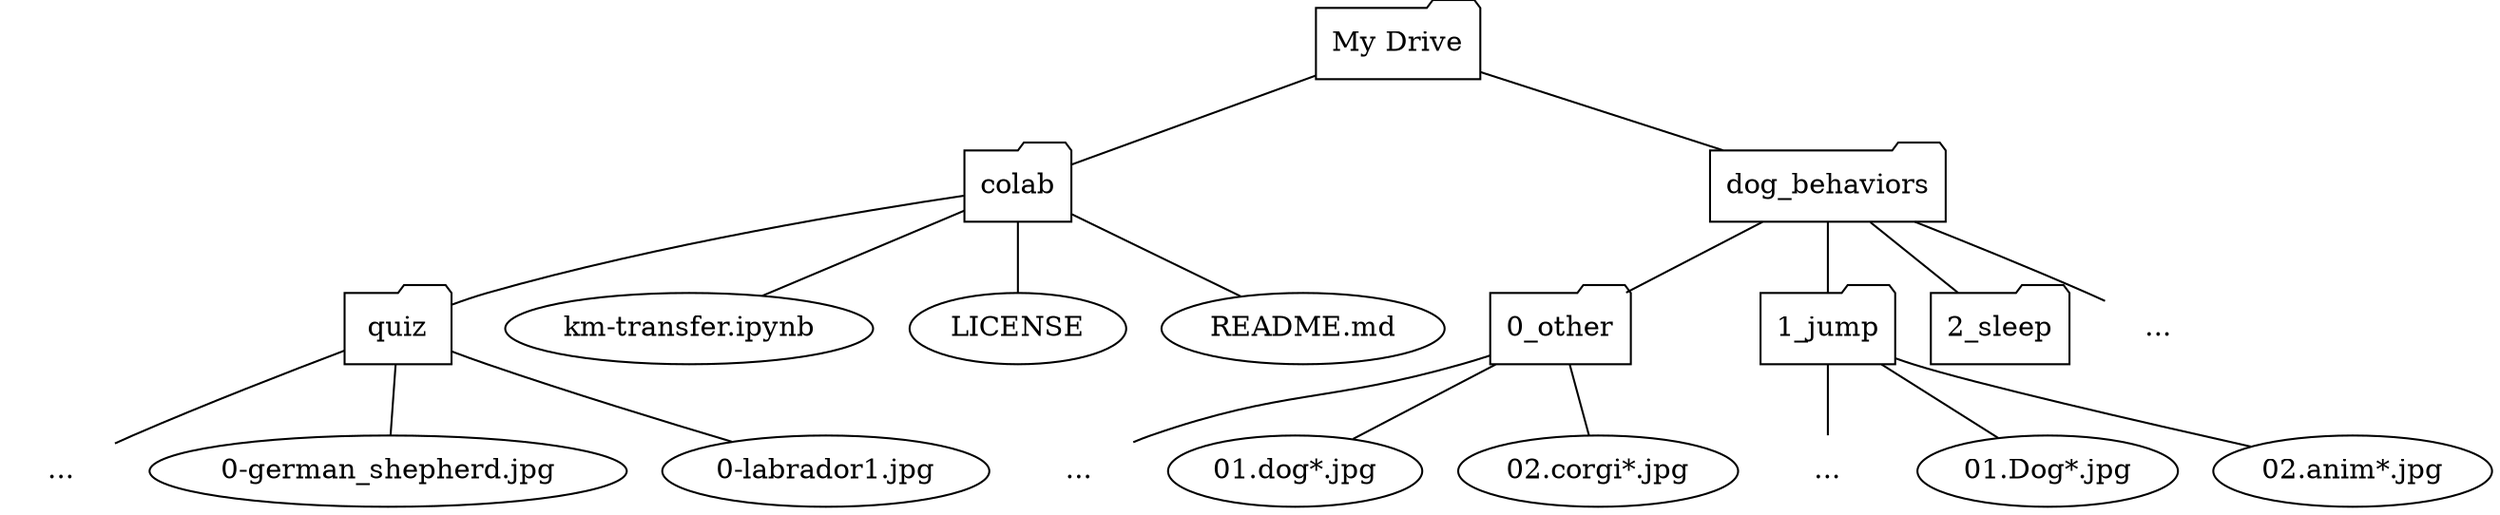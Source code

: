 graph {
    "My Drive" [ shape=folder ];
    "colab" [ shape=folder ];
    "dog_behaviors" [ shape=folder ];
    "quiz" [ shape=folder ];
    "0_other" [ shape=folder ];
    "1_jump" [ shape=folder ];
    "2_sleep" [ shape=folder ];
    "...f1" [ shape=plaintext label="..."];
    "...1" [ shape=plaintext label="..." ];
    "...2" [ shape=plaintext label="..." ];
    "...3" [ shape=plaintext label="..." ];
    "My Drive" -- { "colab" "dog_behaviors"};
    "colab" -- { "km-transfer.ipynb"  "LICENSE"  "quiz"  "README.md" };
    "quiz" -- { "0-german_shepherd.jpg" "0-labrador1.jpg" "...1" };
    "dog_behaviors" -- { "0_other"  "1_jump"  "2_sleep" "...f1" };
    "0_other" -- { "01.dog*.jpg" "02.corgi*.jpg" "...2" };
    "1_jump" -- { "01.Dog*.jpg" "02.anim*.jpg" "...3" };
}
